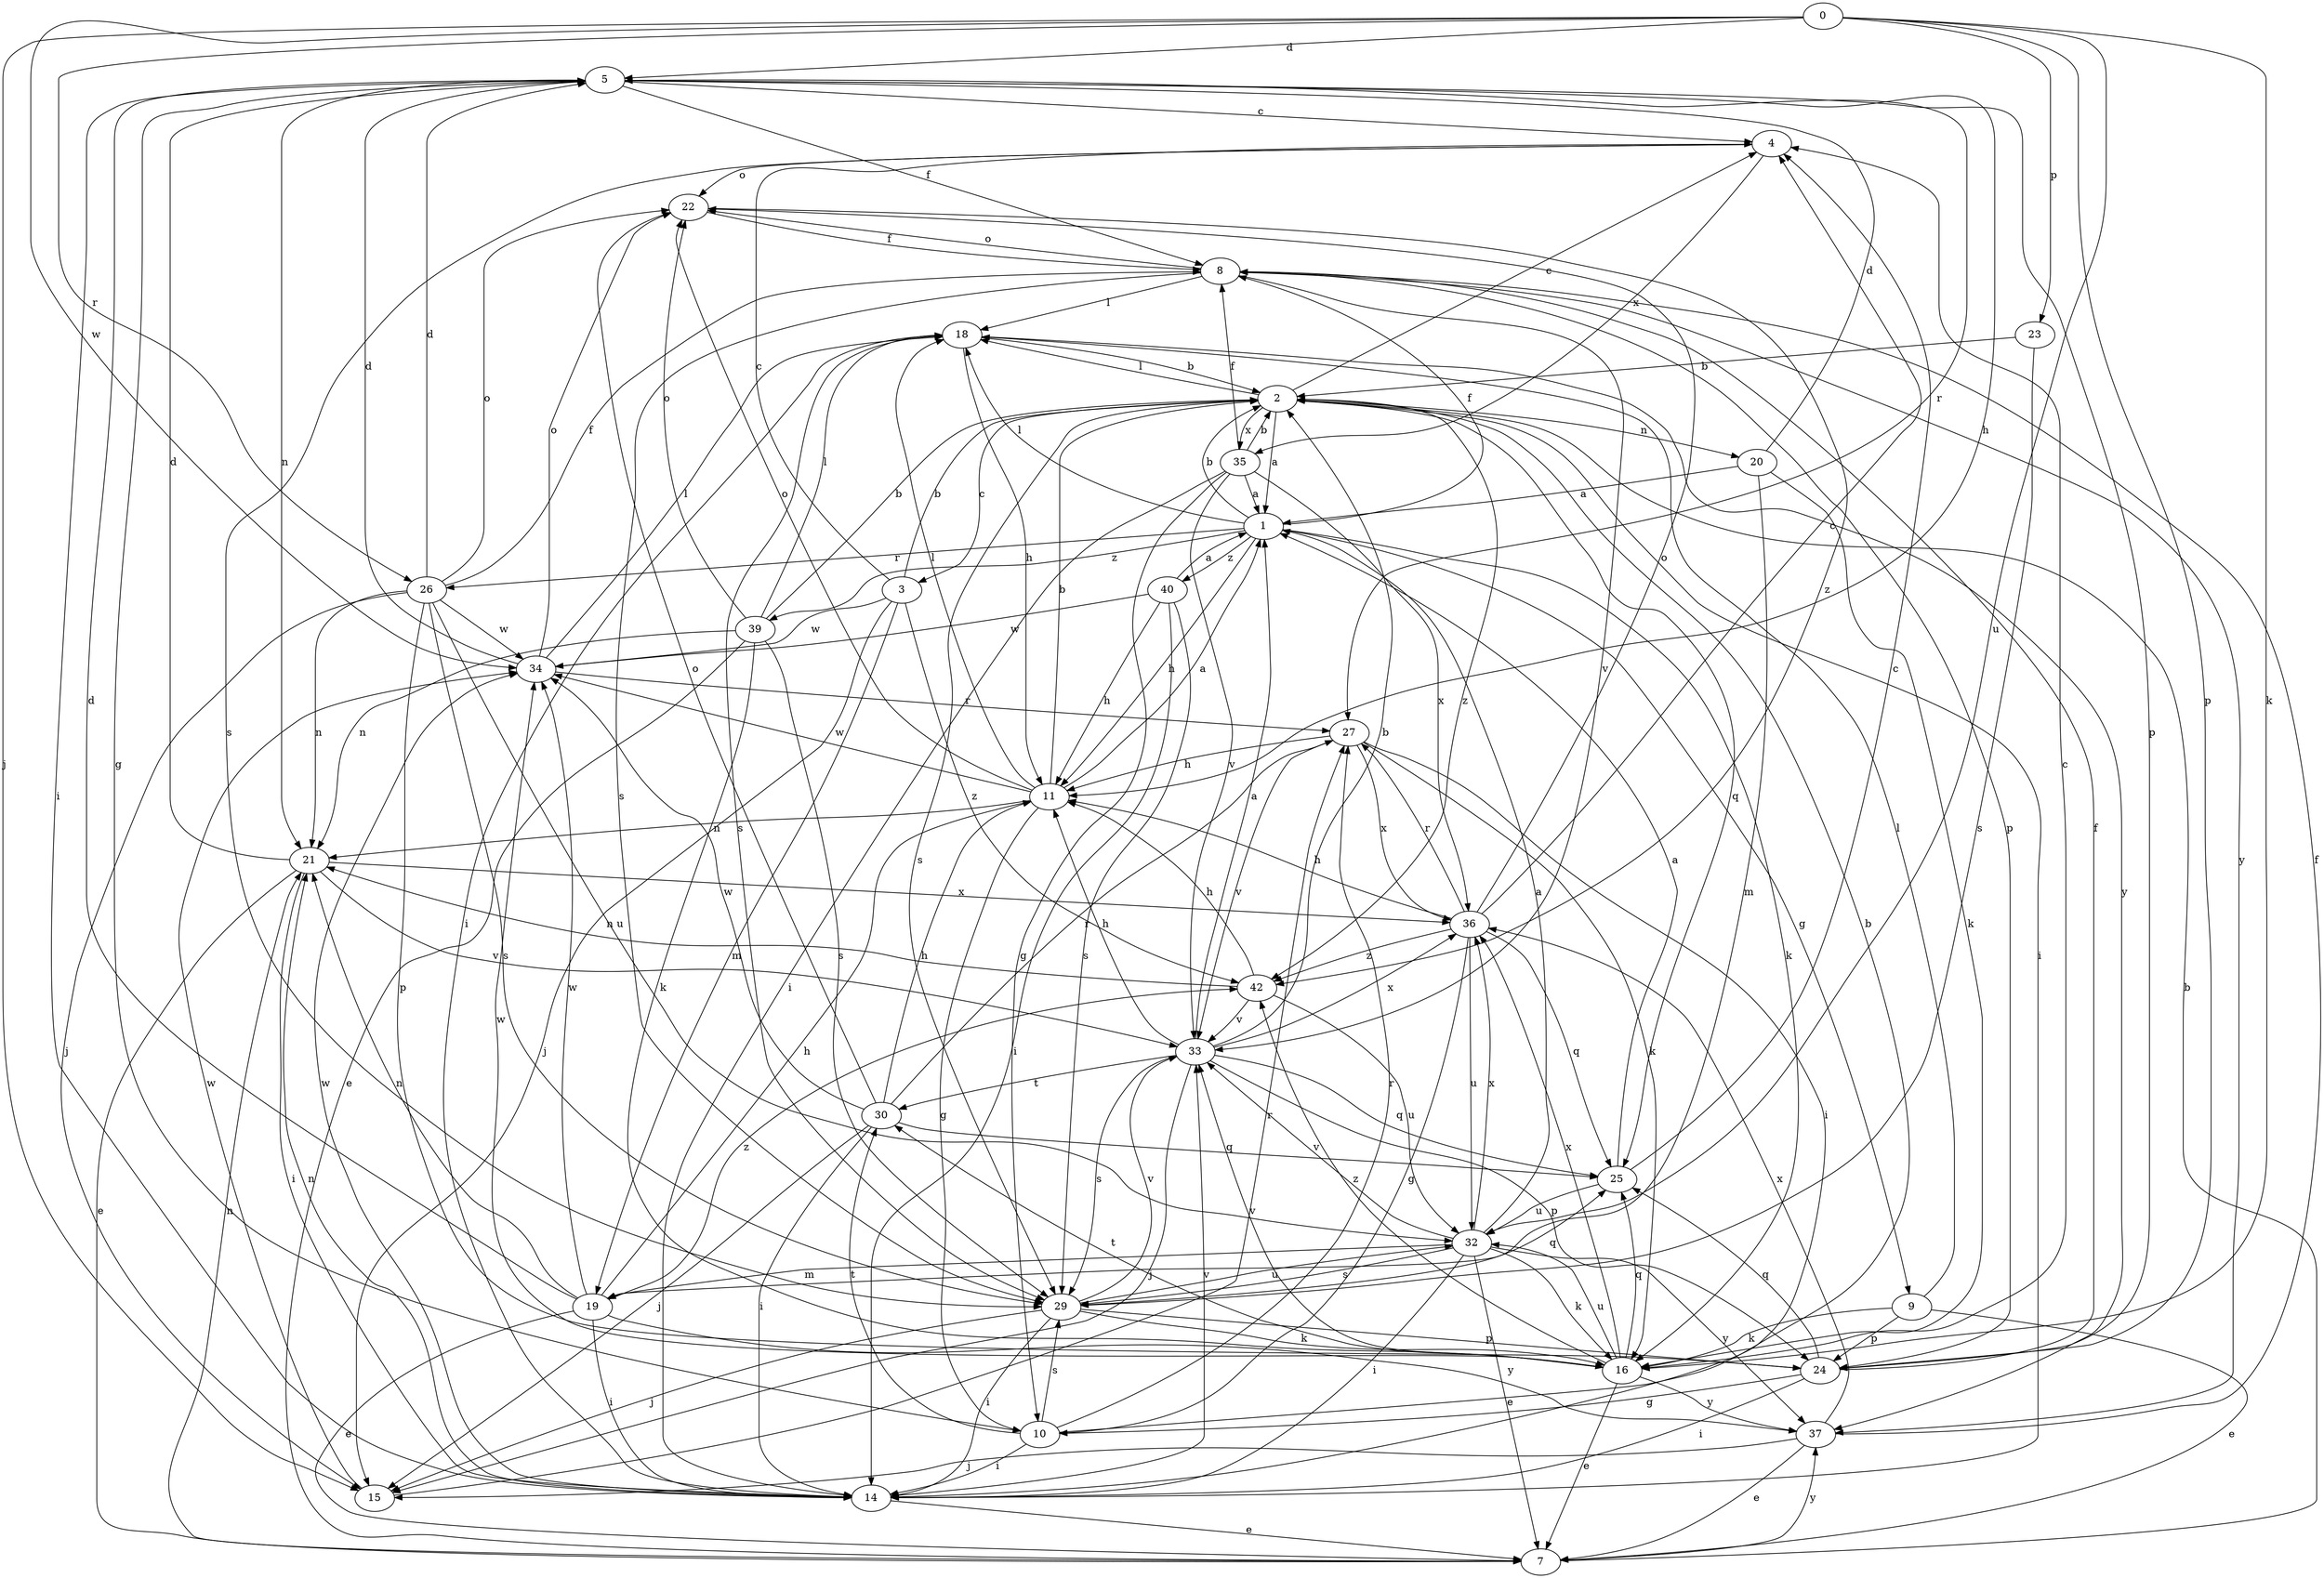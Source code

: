 strict digraph  {
0;
1;
2;
3;
4;
5;
7;
8;
9;
10;
11;
14;
15;
16;
18;
19;
20;
21;
22;
23;
24;
25;
26;
27;
29;
30;
32;
33;
34;
35;
36;
37;
39;
40;
42;
0 -> 5  [label=d];
0 -> 15  [label=j];
0 -> 16  [label=k];
0 -> 23  [label=p];
0 -> 24  [label=p];
0 -> 26  [label=r];
0 -> 32  [label=u];
0 -> 34  [label=w];
1 -> 2  [label=b];
1 -> 8  [label=f];
1 -> 9  [label=g];
1 -> 11  [label=h];
1 -> 16  [label=k];
1 -> 18  [label=l];
1 -> 26  [label=r];
1 -> 39  [label=z];
1 -> 40  [label=z];
2 -> 1  [label=a];
2 -> 3  [label=c];
2 -> 4  [label=c];
2 -> 14  [label=i];
2 -> 18  [label=l];
2 -> 20  [label=n];
2 -> 25  [label=q];
2 -> 29  [label=s];
2 -> 35  [label=x];
2 -> 42  [label=z];
3 -> 2  [label=b];
3 -> 4  [label=c];
3 -> 15  [label=j];
3 -> 19  [label=m];
3 -> 34  [label=w];
3 -> 42  [label=z];
4 -> 22  [label=o];
4 -> 29  [label=s];
4 -> 35  [label=x];
5 -> 4  [label=c];
5 -> 8  [label=f];
5 -> 10  [label=g];
5 -> 11  [label=h];
5 -> 14  [label=i];
5 -> 21  [label=n];
5 -> 24  [label=p];
5 -> 27  [label=r];
7 -> 2  [label=b];
7 -> 21  [label=n];
7 -> 37  [label=y];
8 -> 18  [label=l];
8 -> 22  [label=o];
8 -> 24  [label=p];
8 -> 29  [label=s];
8 -> 33  [label=v];
8 -> 37  [label=y];
9 -> 7  [label=e];
9 -> 16  [label=k];
9 -> 18  [label=l];
9 -> 24  [label=p];
10 -> 2  [label=b];
10 -> 14  [label=i];
10 -> 27  [label=r];
10 -> 29  [label=s];
10 -> 30  [label=t];
11 -> 1  [label=a];
11 -> 2  [label=b];
11 -> 10  [label=g];
11 -> 18  [label=l];
11 -> 21  [label=n];
11 -> 22  [label=o];
11 -> 34  [label=w];
14 -> 7  [label=e];
14 -> 21  [label=n];
14 -> 33  [label=v];
14 -> 34  [label=w];
15 -> 27  [label=r];
15 -> 34  [label=w];
16 -> 4  [label=c];
16 -> 7  [label=e];
16 -> 25  [label=q];
16 -> 30  [label=t];
16 -> 32  [label=u];
16 -> 33  [label=v];
16 -> 34  [label=w];
16 -> 36  [label=x];
16 -> 37  [label=y];
16 -> 42  [label=z];
18 -> 2  [label=b];
18 -> 11  [label=h];
18 -> 14  [label=i];
18 -> 29  [label=s];
18 -> 37  [label=y];
19 -> 5  [label=d];
19 -> 7  [label=e];
19 -> 11  [label=h];
19 -> 14  [label=i];
19 -> 21  [label=n];
19 -> 34  [label=w];
19 -> 37  [label=y];
19 -> 42  [label=z];
20 -> 1  [label=a];
20 -> 5  [label=d];
20 -> 16  [label=k];
20 -> 19  [label=m];
21 -> 5  [label=d];
21 -> 7  [label=e];
21 -> 14  [label=i];
21 -> 33  [label=v];
21 -> 36  [label=x];
22 -> 8  [label=f];
22 -> 42  [label=z];
23 -> 2  [label=b];
23 -> 29  [label=s];
24 -> 8  [label=f];
24 -> 10  [label=g];
24 -> 14  [label=i];
24 -> 25  [label=q];
25 -> 1  [label=a];
25 -> 4  [label=c];
25 -> 32  [label=u];
26 -> 5  [label=d];
26 -> 8  [label=f];
26 -> 15  [label=j];
26 -> 21  [label=n];
26 -> 22  [label=o];
26 -> 24  [label=p];
26 -> 29  [label=s];
26 -> 32  [label=u];
26 -> 34  [label=w];
27 -> 11  [label=h];
27 -> 14  [label=i];
27 -> 16  [label=k];
27 -> 33  [label=v];
27 -> 36  [label=x];
29 -> 14  [label=i];
29 -> 15  [label=j];
29 -> 16  [label=k];
29 -> 24  [label=p];
29 -> 25  [label=q];
29 -> 32  [label=u];
29 -> 33  [label=v];
30 -> 11  [label=h];
30 -> 14  [label=i];
30 -> 15  [label=j];
30 -> 22  [label=o];
30 -> 25  [label=q];
30 -> 27  [label=r];
30 -> 34  [label=w];
32 -> 1  [label=a];
32 -> 7  [label=e];
32 -> 14  [label=i];
32 -> 16  [label=k];
32 -> 19  [label=m];
32 -> 29  [label=s];
32 -> 33  [label=v];
32 -> 36  [label=x];
32 -> 37  [label=y];
33 -> 1  [label=a];
33 -> 2  [label=b];
33 -> 11  [label=h];
33 -> 15  [label=j];
33 -> 24  [label=p];
33 -> 25  [label=q];
33 -> 29  [label=s];
33 -> 30  [label=t];
33 -> 36  [label=x];
34 -> 5  [label=d];
34 -> 18  [label=l];
34 -> 22  [label=o];
34 -> 27  [label=r];
35 -> 1  [label=a];
35 -> 2  [label=b];
35 -> 8  [label=f];
35 -> 10  [label=g];
35 -> 14  [label=i];
35 -> 33  [label=v];
35 -> 36  [label=x];
36 -> 4  [label=c];
36 -> 10  [label=g];
36 -> 11  [label=h];
36 -> 22  [label=o];
36 -> 25  [label=q];
36 -> 27  [label=r];
36 -> 32  [label=u];
36 -> 42  [label=z];
37 -> 7  [label=e];
37 -> 8  [label=f];
37 -> 15  [label=j];
37 -> 36  [label=x];
39 -> 2  [label=b];
39 -> 7  [label=e];
39 -> 16  [label=k];
39 -> 18  [label=l];
39 -> 21  [label=n];
39 -> 22  [label=o];
39 -> 29  [label=s];
40 -> 1  [label=a];
40 -> 11  [label=h];
40 -> 14  [label=i];
40 -> 29  [label=s];
40 -> 34  [label=w];
42 -> 11  [label=h];
42 -> 21  [label=n];
42 -> 32  [label=u];
42 -> 33  [label=v];
}
